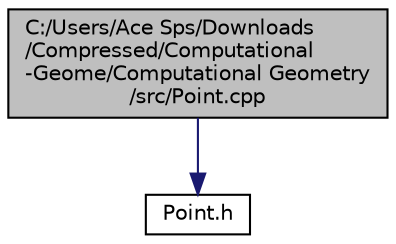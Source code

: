 digraph "C:/Users/Ace Sps/Downloads/Compressed/Computational-Geome/Computational Geometry/src/Point.cpp"
{
  edge [fontname="Helvetica",fontsize="10",labelfontname="Helvetica",labelfontsize="10"];
  node [fontname="Helvetica",fontsize="10",shape=record];
  Node0 [label="C:/Users/Ace Sps/Downloads\l/Compressed/Computational\l-Geome/Computational Geometry\l/src/Point.cpp",height=0.2,width=0.4,color="black", fillcolor="grey75", style="filled", fontcolor="black"];
  Node0 -> Node1 [color="midnightblue",fontsize="10",style="solid",fontname="Helvetica"];
  Node1 [label="Point.h",height=0.2,width=0.4,color="black", fillcolor="white", style="filled",URL="$d1/d18/_point_8h.html"];
}
